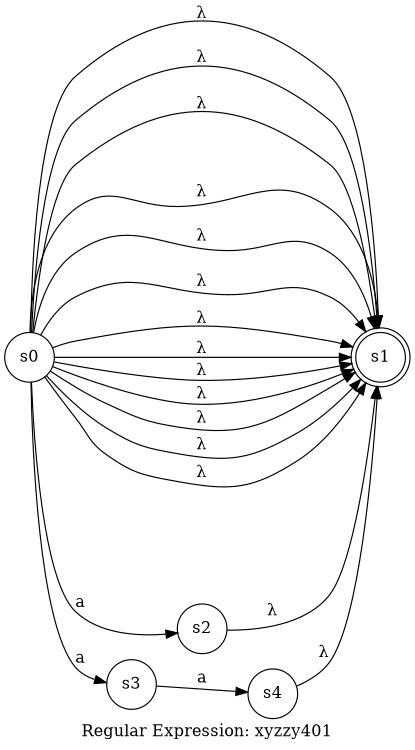 digraph finite_state_machine {
	label="Regular Expression: xyzzy401";
	rankdir=LR;
	size="8,5"
	node [shape = doublecircle]; s1;
	node [shape = circle];
	s0 -> s1 [ label = "λ" ];
	s0 -> s1 [ label = "λ" ];
	s0 -> s1 [ label = "λ" ];
	s0 -> s1 [ label = "λ" ];
	s0 -> s1 [ label = "λ" ];
	s0 -> s1 [ label = "λ" ];
	s0 -> s1 [ label = "λ" ];
	s0 -> s1 [ label = "λ" ];
	s0 -> s2 [ label = "a" ];
	s0 -> s3 [ label = "a" ];
	s0 -> s1 [ label = "λ" ];
	s0 -> s1 [ label = "λ" ];
	s0 -> s1 [ label = "λ" ];
	s0 -> s1 [ label = "λ" ];
	s0 -> s1 [ label = "λ" ];
	s2 -> s1 [ label = "λ" ];
	s3 -> s4 [ label = "a" ];
	s4 -> s1 [ label = "λ" ];
}
